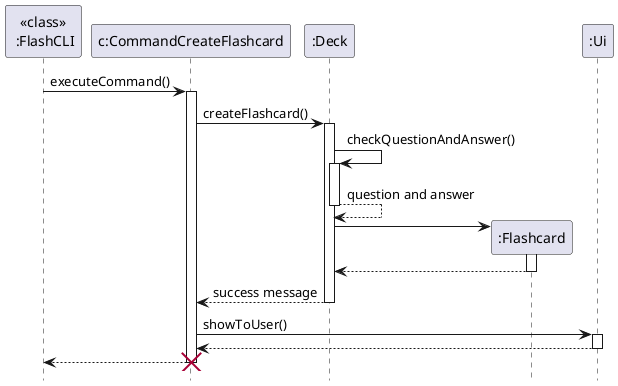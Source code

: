 @startuml

hide footbox
participant "<<class>>\n :FlashCLI" as FlashCLI
participant "c:CommandCreateFlashcard" as CommandCreateFlashcard
participant ":Deck" as Deck
participant ":Flashcard" as Flashcard
participant ":Ui" as Ui

FlashCLI -> CommandCreateFlashcard: executeCommand()
activate CommandCreateFlashcard
CommandCreateFlashcard -> Deck: createFlashcard()

activate Deck

Deck -> Deck: checkQuestionAndAnswer()
activate Deck

Deck --> Deck: question and answer
deactivate Deck

create Flashcard
Deck -> Flashcard
activate Flashcard
Flashcard-->Deck
deactivate Flashcard
Deck --> CommandCreateFlashcard: success message
deactivate Deck
CommandCreateFlashcard -> Ui: showToUser()
activate Ui
Ui --> CommandCreateFlashcard
deactivate Ui
CommandCreateFlashcard --> FlashCLI
deactivate CommandCreateFlashcard
destroy CommandCreateFlashcard

@enduml

